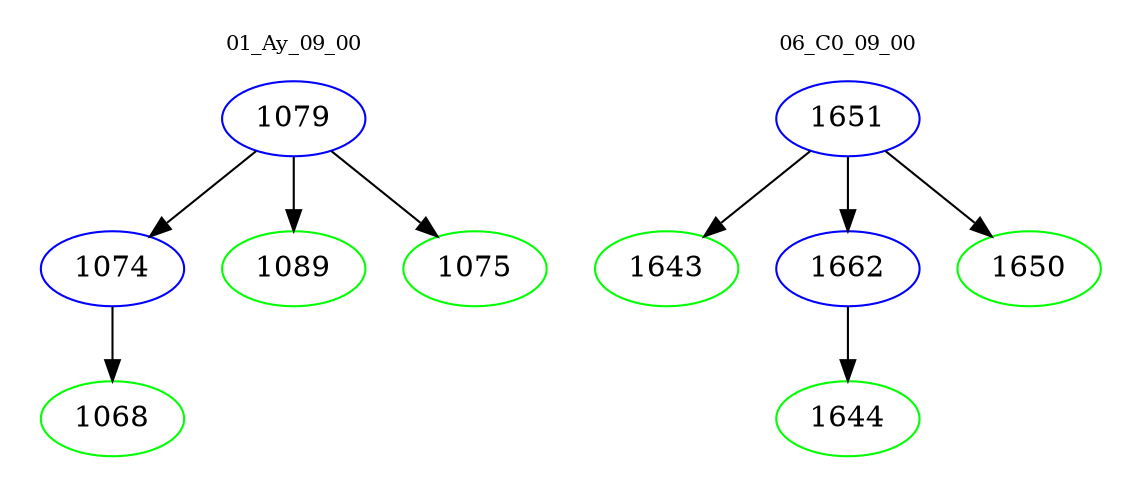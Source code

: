 digraph{
subgraph cluster_0 {
color = white
label = "01_Ay_09_00";
fontsize=10;
T0_1079 [label="1079", color="blue"]
T0_1079 -> T0_1074 [color="black"]
T0_1074 [label="1074", color="blue"]
T0_1074 -> T0_1068 [color="black"]
T0_1068 [label="1068", color="green"]
T0_1079 -> T0_1089 [color="black"]
T0_1089 [label="1089", color="green"]
T0_1079 -> T0_1075 [color="black"]
T0_1075 [label="1075", color="green"]
}
subgraph cluster_1 {
color = white
label = "06_C0_09_00";
fontsize=10;
T1_1651 [label="1651", color="blue"]
T1_1651 -> T1_1643 [color="black"]
T1_1643 [label="1643", color="green"]
T1_1651 -> T1_1662 [color="black"]
T1_1662 [label="1662", color="blue"]
T1_1662 -> T1_1644 [color="black"]
T1_1644 [label="1644", color="green"]
T1_1651 -> T1_1650 [color="black"]
T1_1650 [label="1650", color="green"]
}
}
